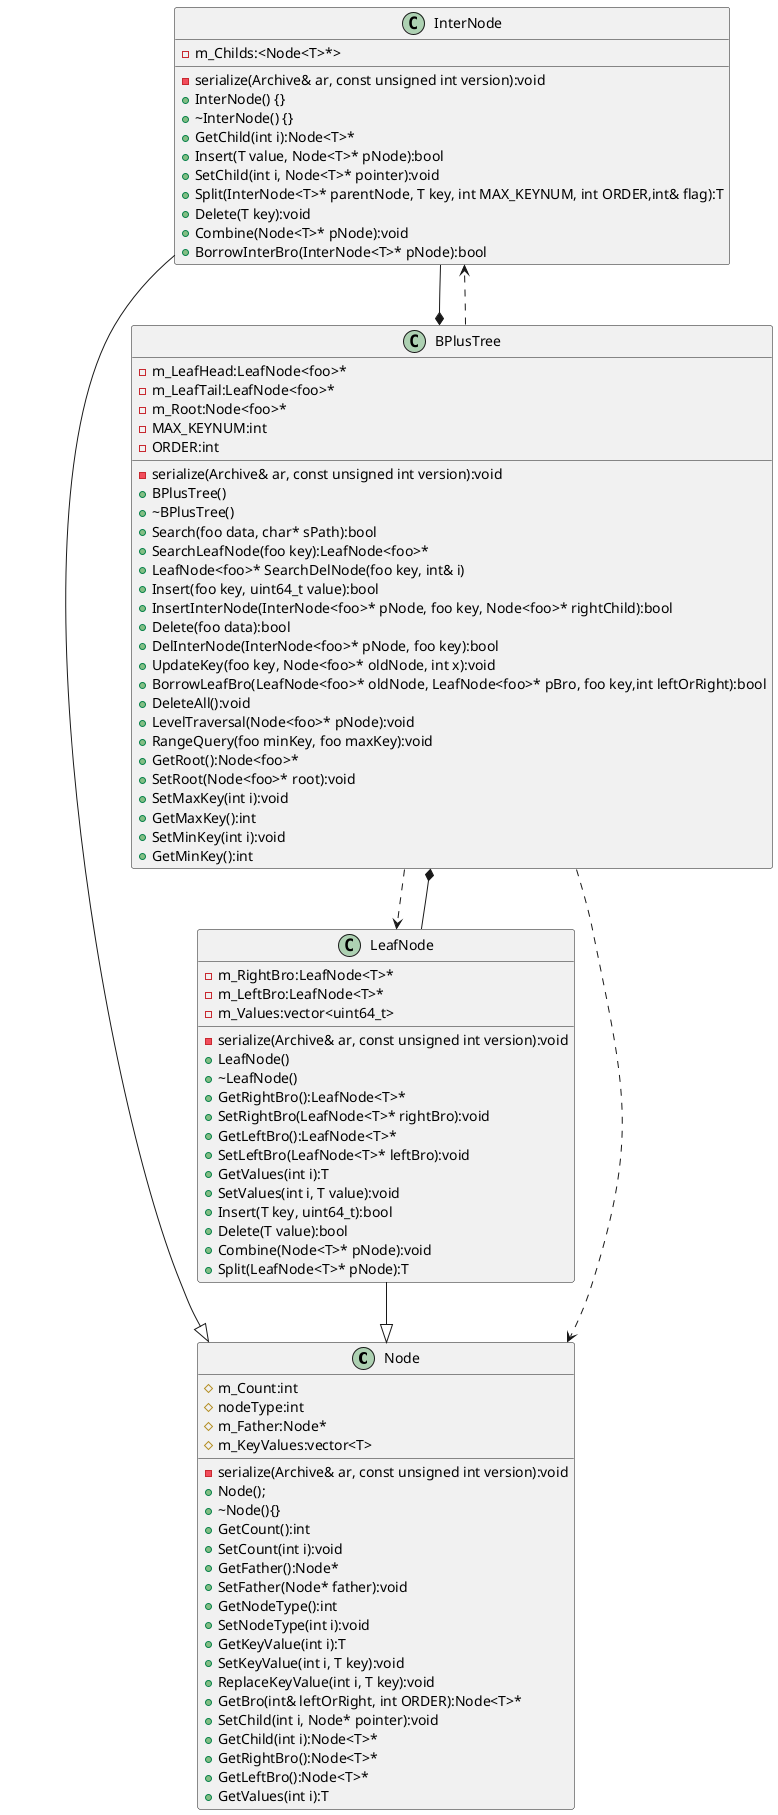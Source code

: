 @startuml BPlusTree Class Diagram
class Node {
  -serialize(Archive& ar, const unsigned int version):void
  #m_Count:int
  #nodeType:int
  #m_Father:Node*             
  #m_KeyValues:vector<T>  
  +Node();
  +~Node(){}  
  +GetCount():int 
  +SetCount(int i):void 
  +GetFather():Node* 
  +SetFather(Node* father):void 
  +GetNodeType():int 
  +SetNodeType(int i):void
  +GetKeyValue(int i):T
  +SetKeyValue(int i, T key):void
  +ReplaceKeyValue(int i, T key):void
  +GetBro(int& leftOrRight, int ORDER):Node<T>*
  +SetChild(int i, Node* pointer):void
  +GetChild(int i):Node<T>*
  +GetRightBro():Node<T>*
  +GetLeftBro():Node<T>*
  +GetValues(int i):T
}

class InterNode{
  -m_Childs:<Node<T>*>
  -serialize(Archive& ar, const unsigned int version):void
  +InterNode() {}
  +~InterNode() {}
  +GetChild(int i):Node<T>* 
  +Insert(T value, Node<T>* pNode):bool
  +SetChild(int i, Node<T>* pointer):void
  +Split(InterNode<T>* parentNode, T key, int MAX_KEYNUM, int ORDER,int& flag):T
  +Delete(T key):void
  +Combine(Node<T>* pNode):void
  +BorrowInterBro(InterNode<T>* pNode):bool
}

class LeafNode {
  -m_RightBro:LeafNode<T>*         
  -m_LeftBro:LeafNode<T>*          
  -m_Values:vector<uint64_t>
  -serialize(Archive& ar, const unsigned int version):void  
  +LeafNode()
  +~LeafNode()
  +GetRightBro():LeafNode<T>*
  +SetRightBro(LeafNode<T>* rightBro):void 
  +GetLeftBro():LeafNode<T>* 
  +SetLeftBro(LeafNode<T>* leftBro):void 
  +GetValues(int i):T 
  +SetValues(int i, T value):void 
  +Insert(T key, uint64_t):bool 
  +Delete(T value):bool 
  +Combine(Node<T>* pNode):void
  +Split(LeafNode<T>* pNode):T 
}

class BPlusTree{
  -m_LeafHead:LeafNode<foo>*
  -m_LeafTail:LeafNode<foo>*
  -m_Root:Node<foo>*         
  -MAX_KEYNUM:int             
  -ORDER:int 
  -serialize(Archive& ar, const unsigned int version):void                  
  +BPlusTree()
  +~BPlusTree()
  +Search(foo data, char* sPath):bool 
  +SearchLeafNode(foo key):LeafNode<foo>*
  +LeafNode<foo>* SearchDelNode(foo key, int& i)  
  +Insert(foo key, uint64_t value):bool
  +InsertInterNode(InterNode<foo>* pNode, foo key, Node<foo>* rightChild):bool
  +Delete(foo data):bool
  +DelInterNode(InterNode<foo>* pNode, foo key):bool
  +UpdateKey(foo key, Node<foo>* oldNode, int x):void
  +BorrowLeafBro(LeafNode<foo>* oldNode, LeafNode<foo>* pBro, foo key,int leftOrRight):bool
  +DeleteAll():void
  +LevelTraversal(Node<foo>* pNode):void
  +RangeQuery(foo minKey, foo maxKey):void
  +GetRoot():Node<foo>*
  +SetRoot(Node<foo>* root):void
  +SetMaxKey(int i):void
  +GetMaxKey():int
  +SetMinKey(int i):void
  +GetMinKey():int
}

 LeafNode --* BPlusTree
 InterNode --* BPlusTree
 LeafNode--|>Node
 InterNode--|>Node
 BPlusTree..>InterNode
 BPlusTree..>LeafNode
 BPlusTree..>Node

@enduml